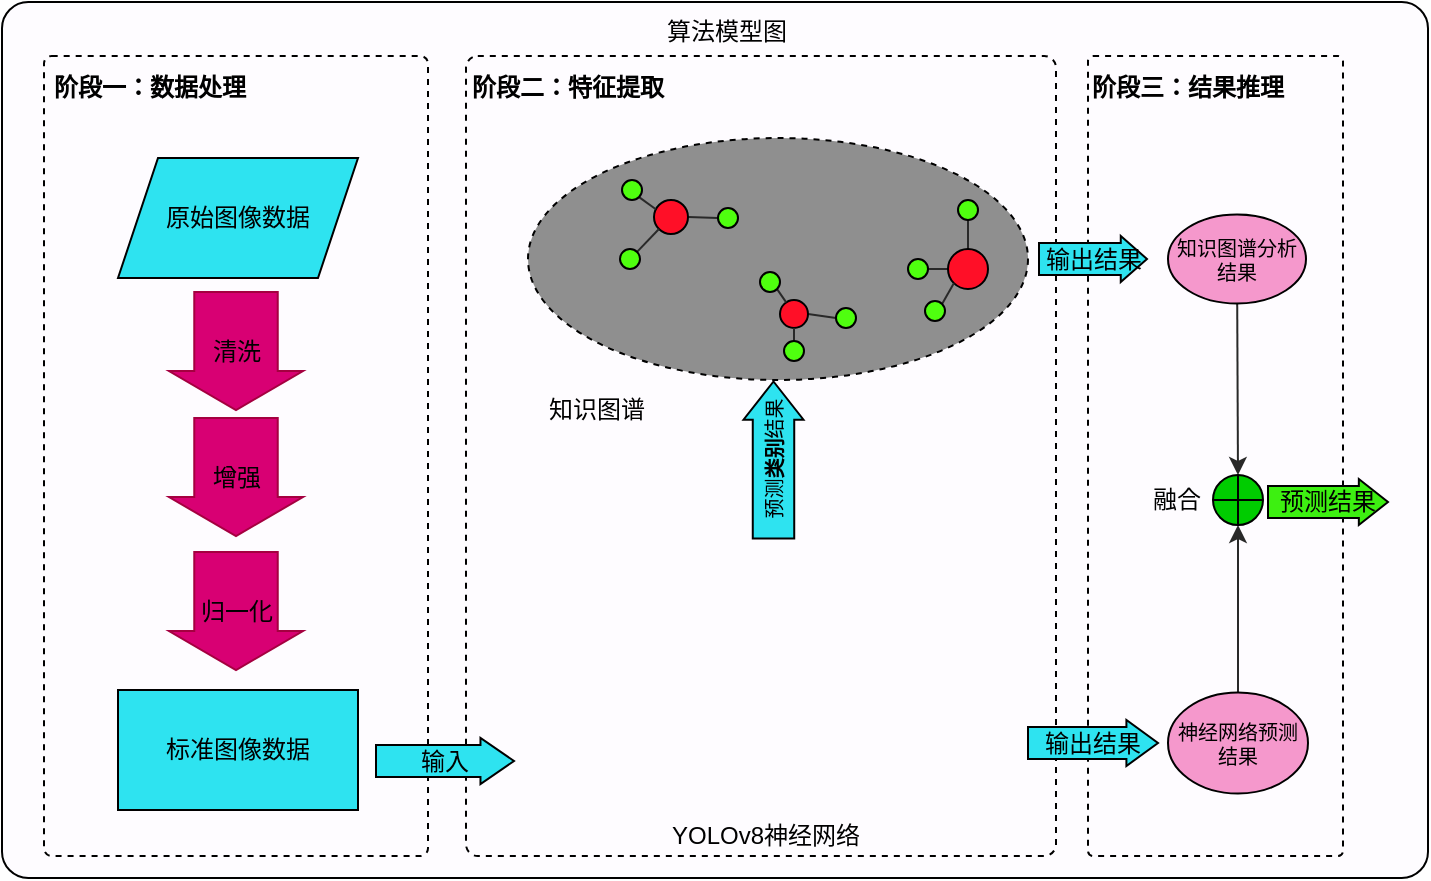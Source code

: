 <mxfile>
    <diagram id="m_fbVdYP4dKAS80FfB6-" name="第 1 页">
        <mxGraphModel dx="1600" dy="-632" grid="1" gridSize="10" guides="1" tooltips="1" connect="1" arrows="1" fold="1" page="1" pageScale="1" pageWidth="827" pageHeight="1169" math="0" shadow="0">
            <root>
                <mxCell id="0"/>
                <mxCell id="1" parent="0"/>
                <mxCell id="2" value="" style="rounded=1;whiteSpace=wrap;html=1;fontColor=#FCFCFC;arcSize=3;fillColor=#FEFCFF;" vertex="1" parent="1">
                    <mxGeometry x="77" y="1711" width="713" height="438" as="geometry"/>
                </mxCell>
                <mxCell id="3" value="&lt;font color=&quot;#000000&quot;&gt;算法模型图&lt;/font&gt;" style="text;html=1;align=center;verticalAlign=middle;resizable=0;points=[];autosize=1;strokeColor=none;fillColor=none;fontColor=#FCFCFC;" vertex="1" parent="1">
                    <mxGeometry x="400" y="1713" width="78" height="26" as="geometry"/>
                </mxCell>
                <mxCell id="4" value="&lt;div style=&quot;&quot;&gt;&lt;br&gt;&lt;/div&gt;" style="rounded=1;whiteSpace=wrap;html=1;fontColor=#000000;fillColor=#FEFCFF;strokeColor=#000000;arcSize=2;dashed=1;align=left;" vertex="1" parent="1">
                    <mxGeometry x="98" y="1738" width="192" height="400" as="geometry"/>
                </mxCell>
                <mxCell id="5" value="&lt;b&gt;阶段一：数据处理&lt;/b&gt;" style="text;html=1;align=left;verticalAlign=middle;resizable=0;points=[];autosize=1;strokeColor=none;fillColor=none;fontColor=#000000;" vertex="1" parent="1">
                    <mxGeometry x="101" y="1741" width="114" height="26" as="geometry"/>
                </mxCell>
                <mxCell id="6" value="标准图像数据" style="rounded=0;whiteSpace=wrap;html=1;strokeColor=#000000;fontColor=#000000;fillColor=#2EE3F0;" vertex="1" parent="1">
                    <mxGeometry x="135" y="2055" width="120" height="60" as="geometry"/>
                </mxCell>
                <mxCell id="7" value="&lt;font color=&quot;#000000&quot;&gt;清洗&lt;/font&gt;" style="shape=singleArrow;direction=south;whiteSpace=wrap;html=1;strokeColor=#A50040;fontColor=#ffffff;fillColor=#d80073;arrowWidth=0.623;arrowSize=0.33;" vertex="1" parent="1">
                    <mxGeometry x="160.5" y="1856" width="67" height="59" as="geometry"/>
                </mxCell>
                <mxCell id="8" value="&lt;font color=&quot;#000000&quot;&gt;增强&lt;/font&gt;" style="shape=singleArrow;direction=south;whiteSpace=wrap;html=1;strokeColor=#A50040;fontColor=#ffffff;fillColor=#d80073;arrowWidth=0.623;arrowSize=0.33;" vertex="1" parent="1">
                    <mxGeometry x="160.5" y="1919" width="67" height="59" as="geometry"/>
                </mxCell>
                <mxCell id="9" value="&lt;font color=&quot;#000000&quot;&gt;归一化&lt;/font&gt;" style="shape=singleArrow;direction=south;whiteSpace=wrap;html=1;strokeColor=#A50040;fontColor=#ffffff;fillColor=#d80073;arrowWidth=0.623;arrowSize=0.33;" vertex="1" parent="1">
                    <mxGeometry x="160.5" y="1986" width="67" height="59" as="geometry"/>
                </mxCell>
                <mxCell id="10" value="原始图像数据" style="shape=parallelogram;perimeter=parallelogramPerimeter;whiteSpace=wrap;html=1;fixedSize=1;strokeColor=#000000;fontColor=#000000;fillColor=#2EE3F0;" vertex="1" parent="1">
                    <mxGeometry x="135" y="1789" width="120" height="60" as="geometry"/>
                </mxCell>
                <mxCell id="11" value="&lt;div style=&quot;&quot;&gt;&lt;br&gt;&lt;/div&gt;" style="rounded=1;whiteSpace=wrap;html=1;fontColor=#000000;fillColor=#FEFCFF;strokeColor=#000000;arcSize=2;dashed=1;align=left;" vertex="1" parent="1">
                    <mxGeometry x="309" y="1738" width="295" height="400" as="geometry"/>
                </mxCell>
                <mxCell id="12" value="&lt;b&gt;阶段二：特征提取&lt;/b&gt;" style="text;html=1;align=left;verticalAlign=middle;resizable=0;points=[];autosize=1;strokeColor=none;fillColor=none;fontColor=#000000;" vertex="1" parent="1">
                    <mxGeometry x="310" y="1741" width="114" height="26" as="geometry"/>
                </mxCell>
                <mxCell id="14" value="YOLOv8神经网络" style="text;html=1;align=left;verticalAlign=middle;resizable=0;points=[];autosize=1;strokeColor=none;fillColor=none;fontColor=#000000;" vertex="1" parent="1">
                    <mxGeometry x="410" y="2113" width="120" height="30" as="geometry"/>
                </mxCell>
                <mxCell id="15" value="输入" style="shape=singleArrow;whiteSpace=wrap;html=1;strokeColor=#000000;fontColor=#000000;fillColor=#2EE3F0;arrowWidth=0.691;arrowSize=0.243;" vertex="1" parent="1">
                    <mxGeometry x="264" y="2079" width="69" height="23" as="geometry"/>
                </mxCell>
                <mxCell id="16" value="&lt;div style=&quot;&quot;&gt;&lt;br&gt;&lt;/div&gt;" style="rounded=1;whiteSpace=wrap;html=1;fontColor=#000000;fillColor=#FEFCFF;strokeColor=#000000;arcSize=2;dashed=1;align=left;" vertex="1" parent="1">
                    <mxGeometry x="620" y="1738" width="127.5" height="400" as="geometry"/>
                </mxCell>
                <mxCell id="17" value="&lt;b&gt;阶段三：结果推理&lt;/b&gt;" style="text;html=1;align=left;verticalAlign=middle;resizable=0;points=[];autosize=1;strokeColor=none;fillColor=none;fontColor=#000000;" vertex="1" parent="1">
                    <mxGeometry x="620" y="1739" width="120" height="30" as="geometry"/>
                </mxCell>
                <mxCell id="18" value="知识图谱" style="text;html=1;align=center;verticalAlign=middle;resizable=0;points=[];autosize=1;strokeColor=none;fillColor=none;fontColor=#000000;" vertex="1" parent="1">
                    <mxGeometry x="339" y="1900" width="70" height="30" as="geometry"/>
                </mxCell>
                <mxCell id="19" value="" style="ellipse;whiteSpace=wrap;html=1;strokeColor=#000000;fontColor=#000000;fillColor=#8F8F8F;dashed=1;" vertex="1" parent="1">
                    <mxGeometry x="340" y="1779" width="250" height="121" as="geometry"/>
                </mxCell>
                <mxCell id="20" style="html=1;exitX=1;exitY=0.5;exitDx=0;exitDy=0;entryX=0;entryY=0.5;entryDx=0;entryDy=0;strokeColor=#292929;fontColor=#000000;endArrow=none;endFill=0;" edge="1" parent="1" source="21" target="29">
                    <mxGeometry relative="1" as="geometry"/>
                </mxCell>
                <mxCell id="21" value="" style="ellipse;whiteSpace=wrap;html=1;aspect=fixed;strokeColor=#000000;fontColor=#000000;fillColor=#FF0F27;" vertex="1" parent="1">
                    <mxGeometry x="403" y="1810" width="17" height="17" as="geometry"/>
                </mxCell>
                <mxCell id="22" style="edgeStyle=none;html=1;exitX=0.5;exitY=0;exitDx=0;exitDy=0;entryX=0.5;entryY=1;entryDx=0;entryDy=0;strokeColor=#292929;fontColor=#000000;endArrow=none;endFill=0;" edge="1" parent="1" source="24" target="37">
                    <mxGeometry relative="1" as="geometry"/>
                </mxCell>
                <mxCell id="23" style="edgeStyle=none;html=1;exitX=0;exitY=0.5;exitDx=0;exitDy=0;entryX=1;entryY=0.5;entryDx=0;entryDy=0;strokeColor=#292929;fontColor=#000000;endArrow=none;endFill=0;" edge="1" parent="1" source="24" target="38">
                    <mxGeometry relative="1" as="geometry"/>
                </mxCell>
                <mxCell id="24" value="" style="ellipse;whiteSpace=wrap;html=1;aspect=fixed;strokeColor=#000000;fontColor=#000000;fillColor=#FF0F27;" vertex="1" parent="1">
                    <mxGeometry x="550" y="1834.5" width="20" height="20" as="geometry"/>
                </mxCell>
                <mxCell id="25" style="edgeStyle=none;html=1;exitX=1;exitY=0.5;exitDx=0;exitDy=0;entryX=0;entryY=0.5;entryDx=0;entryDy=0;strokeColor=#292929;fontColor=#000000;endArrow=none;endFill=0;" edge="1" parent="1" source="26" target="36">
                    <mxGeometry relative="1" as="geometry"/>
                </mxCell>
                <mxCell id="26" value="" style="ellipse;whiteSpace=wrap;html=1;aspect=fixed;strokeColor=#000000;fontColor=#000000;fillColor=#FF0F27;" vertex="1" parent="1">
                    <mxGeometry x="466" y="1860" width="14" height="14" as="geometry"/>
                </mxCell>
                <mxCell id="27" style="edgeStyle=none;html=1;exitX=1;exitY=0;exitDx=0;exitDy=0;entryX=0;entryY=1;entryDx=0;entryDy=0;strokeColor=#292929;fontColor=#000000;endArrow=none;endFill=0;" edge="1" parent="1" source="28" target="21">
                    <mxGeometry relative="1" as="geometry"/>
                </mxCell>
                <mxCell id="28" value="" style="ellipse;whiteSpace=wrap;html=1;aspect=fixed;strokeColor=#000000;fontColor=#000000;fillColor=#4FFF0F;" vertex="1" parent="1">
                    <mxGeometry x="386" y="1834.5" width="10" height="10" as="geometry"/>
                </mxCell>
                <mxCell id="29" value="" style="ellipse;whiteSpace=wrap;html=1;aspect=fixed;strokeColor=#000000;fontColor=#000000;fillColor=#4FFF0F;" vertex="1" parent="1">
                    <mxGeometry x="435" y="1814" width="10" height="10" as="geometry"/>
                </mxCell>
                <mxCell id="30" style="edgeStyle=none;html=1;exitX=1;exitY=1;exitDx=0;exitDy=0;entryX=0.054;entryY=0.271;entryDx=0;entryDy=0;entryPerimeter=0;strokeColor=#292929;fontColor=#000000;endArrow=none;endFill=0;" edge="1" parent="1" source="31" target="21">
                    <mxGeometry relative="1" as="geometry"/>
                </mxCell>
                <mxCell id="31" value="" style="ellipse;whiteSpace=wrap;html=1;aspect=fixed;strokeColor=#000000;fontColor=#000000;fillColor=#4FFF0F;" vertex="1" parent="1">
                    <mxGeometry x="387" y="1800" width="10" height="10" as="geometry"/>
                </mxCell>
                <mxCell id="32" style="edgeStyle=none;html=1;exitX=1;exitY=1;exitDx=0;exitDy=0;strokeColor=#292929;fontColor=#000000;endArrow=none;endFill=0;" edge="1" parent="1" source="33" target="26">
                    <mxGeometry relative="1" as="geometry"/>
                </mxCell>
                <mxCell id="33" value="" style="ellipse;whiteSpace=wrap;html=1;aspect=fixed;strokeColor=#000000;fontColor=#000000;fillColor=#4FFF0F;" vertex="1" parent="1">
                    <mxGeometry x="456" y="1846" width="10" height="10" as="geometry"/>
                </mxCell>
                <mxCell id="34" style="edgeStyle=none;html=1;exitX=0.5;exitY=0;exitDx=0;exitDy=0;entryX=0.5;entryY=1;entryDx=0;entryDy=0;strokeColor=#292929;fontColor=#000000;endArrow=none;endFill=0;" edge="1" parent="1" source="35" target="26">
                    <mxGeometry relative="1" as="geometry"/>
                </mxCell>
                <mxCell id="35" value="" style="ellipse;whiteSpace=wrap;html=1;aspect=fixed;strokeColor=#000000;fontColor=#000000;fillColor=#4FFF0F;" vertex="1" parent="1">
                    <mxGeometry x="468" y="1880.5" width="10" height="10" as="geometry"/>
                </mxCell>
                <mxCell id="36" value="" style="ellipse;whiteSpace=wrap;html=1;aspect=fixed;strokeColor=#000000;fontColor=#000000;fillColor=#4FFF0F;" vertex="1" parent="1">
                    <mxGeometry x="494" y="1864" width="10" height="10" as="geometry"/>
                </mxCell>
                <mxCell id="37" value="" style="ellipse;whiteSpace=wrap;html=1;aspect=fixed;strokeColor=#000000;fontColor=#000000;fillColor=#4FFF0F;" vertex="1" parent="1">
                    <mxGeometry x="555" y="1810" width="10" height="10" as="geometry"/>
                </mxCell>
                <mxCell id="38" value="" style="ellipse;whiteSpace=wrap;html=1;aspect=fixed;strokeColor=#000000;fontColor=#000000;fillColor=#4FFF0F;" vertex="1" parent="1">
                    <mxGeometry x="530" y="1839.5" width="10" height="10" as="geometry"/>
                </mxCell>
                <mxCell id="39" style="edgeStyle=none;html=1;exitX=1;exitY=0;exitDx=0;exitDy=0;entryX=0;entryY=1;entryDx=0;entryDy=0;strokeColor=#292929;fontColor=#000000;endArrow=none;endFill=0;" edge="1" parent="1" source="40" target="24">
                    <mxGeometry relative="1" as="geometry"/>
                </mxCell>
                <mxCell id="40" value="" style="ellipse;whiteSpace=wrap;html=1;aspect=fixed;strokeColor=#000000;fontColor=#000000;fillColor=#4FFF0F;" vertex="1" parent="1">
                    <mxGeometry x="538.5" y="1860.5" width="10" height="10" as="geometry"/>
                </mxCell>
                <mxCell id="41" value="&lt;font style=&quot;font-size: 10px;&quot;&gt;预测&lt;b&gt;类别&lt;/b&gt;结果&lt;/font&gt;" style="shape=singleArrow;whiteSpace=wrap;html=1;strokeColor=#000000;fontColor=#000000;fillColor=#2EE3F0;arrowWidth=0.691;arrowSize=0.243;rotation=-90;" vertex="1" parent="1">
                    <mxGeometry x="423.5" y="1925" width="78.5" height="30" as="geometry"/>
                </mxCell>
                <mxCell id="42" value="输出结果" style="shape=singleArrow;whiteSpace=wrap;html=1;strokeColor=#000000;fontColor=#000000;fillColor=#2EE3F0;arrowWidth=0.691;arrowSize=0.243;" vertex="1" parent="1">
                    <mxGeometry x="590" y="2070" width="65" height="23" as="geometry"/>
                </mxCell>
                <mxCell id="43" style="edgeStyle=none;html=1;entryX=0.5;entryY=1;entryDx=0;entryDy=0;strokeColor=#292929;fontSize=10;fontColor=#000000;endArrow=classic;endFill=1;" edge="1" parent="1" source="44" target="48">
                    <mxGeometry relative="1" as="geometry"/>
                </mxCell>
                <mxCell id="44" value="神经网络预测结果" style="ellipse;whiteSpace=wrap;html=1;strokeColor=#000000;fontSize=10;fontColor=#000000;fillColor=#F598CC;" vertex="1" parent="1">
                    <mxGeometry x="660" y="2056.25" width="70" height="50.5" as="geometry"/>
                </mxCell>
                <mxCell id="45" style="edgeStyle=none;html=1;entryX=0.5;entryY=0;entryDx=0;entryDy=0;strokeColor=#292929;fontSize=10;fontColor=#000000;endArrow=classic;endFill=1;" edge="1" parent="1" source="46" target="48">
                    <mxGeometry relative="1" as="geometry"/>
                </mxCell>
                <mxCell id="46" value="知识图谱分析结果" style="ellipse;whiteSpace=wrap;html=1;strokeColor=#000000;fontSize=10;fontColor=#000000;fillColor=#F598CC;" vertex="1" parent="1">
                    <mxGeometry x="660" y="1817.25" width="69" height="44.5" as="geometry"/>
                </mxCell>
                <mxCell id="47" value="输出结果" style="shape=singleArrow;whiteSpace=wrap;html=1;strokeColor=#000000;fontColor=#000000;fillColor=#2EE3F0;arrowWidth=0.691;arrowSize=0.243;" vertex="1" parent="1">
                    <mxGeometry x="595.5" y="1828" width="54" height="23" as="geometry"/>
                </mxCell>
                <mxCell id="48" value="" style="shape=orEllipse;perimeter=ellipsePerimeter;whiteSpace=wrap;html=1;backgroundOutline=1;strokeColor=#000000;fontSize=10;fontColor=#000000;fillColor=#00CC00;" vertex="1" parent="1">
                    <mxGeometry x="682.5" y="1947.5" width="25" height="25" as="geometry"/>
                </mxCell>
                <mxCell id="49" value="融合" style="text;html=1;align=center;verticalAlign=middle;resizable=0;points=[];autosize=1;strokeColor=none;fillColor=none;fontColor=#000000;" vertex="1" parent="1">
                    <mxGeometry x="639" y="1945" width="50" height="30" as="geometry"/>
                </mxCell>
                <mxCell id="50" value="预测结果" style="shape=singleArrow;whiteSpace=wrap;html=1;strokeColor=#000000;fontColor=#000000;fillColor=#3DF011;arrowWidth=0.691;arrowSize=0.243;" vertex="1" parent="1">
                    <mxGeometry x="710" y="1949.5" width="60" height="23" as="geometry"/>
                </mxCell>
            </root>
        </mxGraphModel>
    </diagram>
</mxfile>